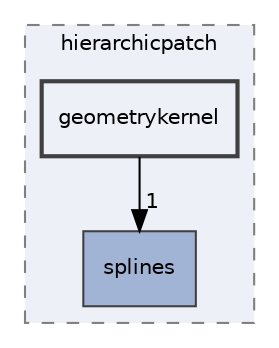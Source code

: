 digraph "geometrykernel"
{
 // LATEX_PDF_SIZE
  edge [fontname="Helvetica",fontsize="10",labelfontname="Helvetica",labelfontsize="10"];
  node [fontname="Helvetica",fontsize="10",shape=record];
  compound=true
  subgraph clusterdir_12fc9e68aad46ae2d80ba50ef1c96d76 {
    graph [ bgcolor="#edf0f7", pencolor="grey50", style="filled,dashed,", label="hierarchicpatch", fontname="Helvetica", fontsize="10", URL="dir_12fc9e68aad46ae2d80ba50ef1c96d76.html"]
  dir_db7a8382cbcdbcaaeb9c3dd2ed6d6157 [shape=box, label="splines", style="filled,", fillcolor="#a2b4d6", color="grey25", URL="dir_db7a8382cbcdbcaaeb9c3dd2ed6d6157.html"];
  dir_dd59cf058be4b87402b3a744c5ea20b5 [shape=box, label="geometrykernel", style="filled,bold,", fillcolor="#edf0f7", color="grey25", URL="dir_dd59cf058be4b87402b3a744c5ea20b5.html"];
  }
  dir_dd59cf058be4b87402b3a744c5ea20b5->dir_db7a8382cbcdbcaaeb9c3dd2ed6d6157 [headlabel="1", labeldistance=1.5 headhref="dir_000003_000010.html"];
}
